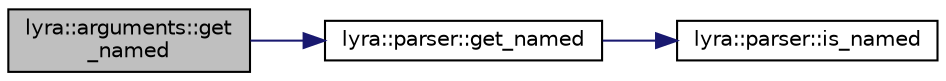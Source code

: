 digraph "lyra::arguments::get_named"
{
 // INTERACTIVE_SVG=YES
 // LATEX_PDF_SIZE
  edge [fontname="Helvetica",fontsize="10",labelfontname="Helvetica",labelfontsize="10"];
  node [fontname="Helvetica",fontsize="10",shape=record];
  rankdir="LR";
  Node1 [label="lyra::arguments::get\l_named",height=0.2,width=0.4,color="black", fillcolor="grey75", style="filled", fontcolor="black",tooltip=" "];
  Node1 -> Node2 [color="midnightblue",fontsize="10",style="solid",fontname="Helvetica"];
  Node2 [label="lyra::parser::get_named",height=0.2,width=0.4,color="black", fillcolor="white", style="filled",URL="$classlyra_1_1parser.html#a205c86adc943d11075fe7c29a8ff66d6",tooltip=" "];
  Node2 -> Node3 [color="midnightblue",fontsize="10",style="solid",fontname="Helvetica"];
  Node3 [label="lyra::parser::is_named",height=0.2,width=0.4,color="black", fillcolor="white", style="filled",URL="$classlyra_1_1parser.html#ad6879f59d401b9a7fbb50dcfefbaae49",tooltip=" "];
}
